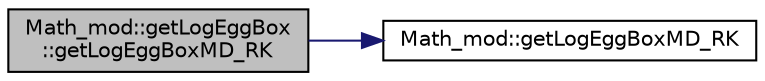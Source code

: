digraph "Math_mod::getLogEggBox::getLogEggBoxMD_RK"
{
 // LATEX_PDF_SIZE
  edge [fontname="Helvetica",fontsize="10",labelfontname="Helvetica",labelfontsize="10"];
  node [fontname="Helvetica",fontsize="10",shape=record];
  rankdir="LR";
  Node1 [label="Math_mod::getLogEggBox\l::getLogEggBoxMD_RK",height=0.2,width=0.4,color="black", fillcolor="grey75", style="filled", fontcolor="black",tooltip="Return the logarithm of the egg-box probability density function in multiple dimensions,..."];
  Node1 -> Node2 [color="midnightblue",fontsize="10",style="solid",fontname="Helvetica"];
  Node2 [label="Math_mod::getLogEggBoxMD_RK",height=0.2,width=0.4,color="black", fillcolor="white", style="filled",URL="$namespaceMath__mod.html#aaef7178686d70463cca2f6a933a3a1f9",tooltip="Return the logarithm of the egg-box probability density function in multiple dimensions,..."];
}
